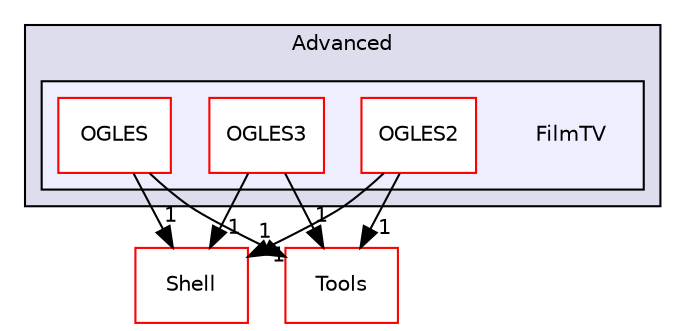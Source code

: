 digraph "PVR/SDK_3.4/Examples/Advanced/FilmTV" {
  compound=true
  node [ fontsize="10", fontname="Helvetica"];
  edge [ labelfontsize="10", labelfontname="Helvetica"];
  subgraph clusterdir_3311445bd4425c20b6c3fe25c066f270 {
    graph [ bgcolor="#ddddee", pencolor="black", label="Advanced" fontname="Helvetica", fontsize="10", URL="dir_3311445bd4425c20b6c3fe25c066f270.html"]
  subgraph clusterdir_9d2b2ca2b6b4f268b6cd6627b2370a1b {
    graph [ bgcolor="#eeeeff", pencolor="black", label="" URL="dir_9d2b2ca2b6b4f268b6cd6627b2370a1b.html"];
    dir_9d2b2ca2b6b4f268b6cd6627b2370a1b [shape=plaintext label="FilmTV"];
    dir_3105a74b6efafb0a87936f943c133bcf [shape=box label="OGLES" color="red" fillcolor="white" style="filled" URL="dir_3105a74b6efafb0a87936f943c133bcf.html"];
    dir_d85c7098d1a3d5d41ea4f452503fc474 [shape=box label="OGLES2" color="red" fillcolor="white" style="filled" URL="dir_d85c7098d1a3d5d41ea4f452503fc474.html"];
    dir_5ae87f34b867f82777d59a4991e17df0 [shape=box label="OGLES3" color="red" fillcolor="white" style="filled" URL="dir_5ae87f34b867f82777d59a4991e17df0.html"];
  }
  }
  dir_de41955a66a331b990d60d5323117a97 [shape=box label="Shell" fillcolor="white" style="filled" color="red" URL="dir_de41955a66a331b990d60d5323117a97.html"];
  dir_5222bd6691dac9df766f8a52293393a2 [shape=box label="Tools" fillcolor="white" style="filled" color="red" URL="dir_5222bd6691dac9df766f8a52293393a2.html"];
  dir_3105a74b6efafb0a87936f943c133bcf->dir_de41955a66a331b990d60d5323117a97 [headlabel="1", labeldistance=1.5 headhref="dir_000256_000133.html"];
  dir_3105a74b6efafb0a87936f943c133bcf->dir_5222bd6691dac9df766f8a52293393a2 [headlabel="1", labeldistance=1.5 headhref="dir_000256_001762.html"];
  dir_d85c7098d1a3d5d41ea4f452503fc474->dir_de41955a66a331b990d60d5323117a97 [headlabel="1", labeldistance=1.5 headhref="dir_000258_000133.html"];
  dir_d85c7098d1a3d5d41ea4f452503fc474->dir_5222bd6691dac9df766f8a52293393a2 [headlabel="1", labeldistance=1.5 headhref="dir_000258_001762.html"];
  dir_5ae87f34b867f82777d59a4991e17df0->dir_de41955a66a331b990d60d5323117a97 [headlabel="1", labeldistance=1.5 headhref="dir_000260_000133.html"];
  dir_5ae87f34b867f82777d59a4991e17df0->dir_5222bd6691dac9df766f8a52293393a2 [headlabel="1", labeldistance=1.5 headhref="dir_000260_001762.html"];
}
